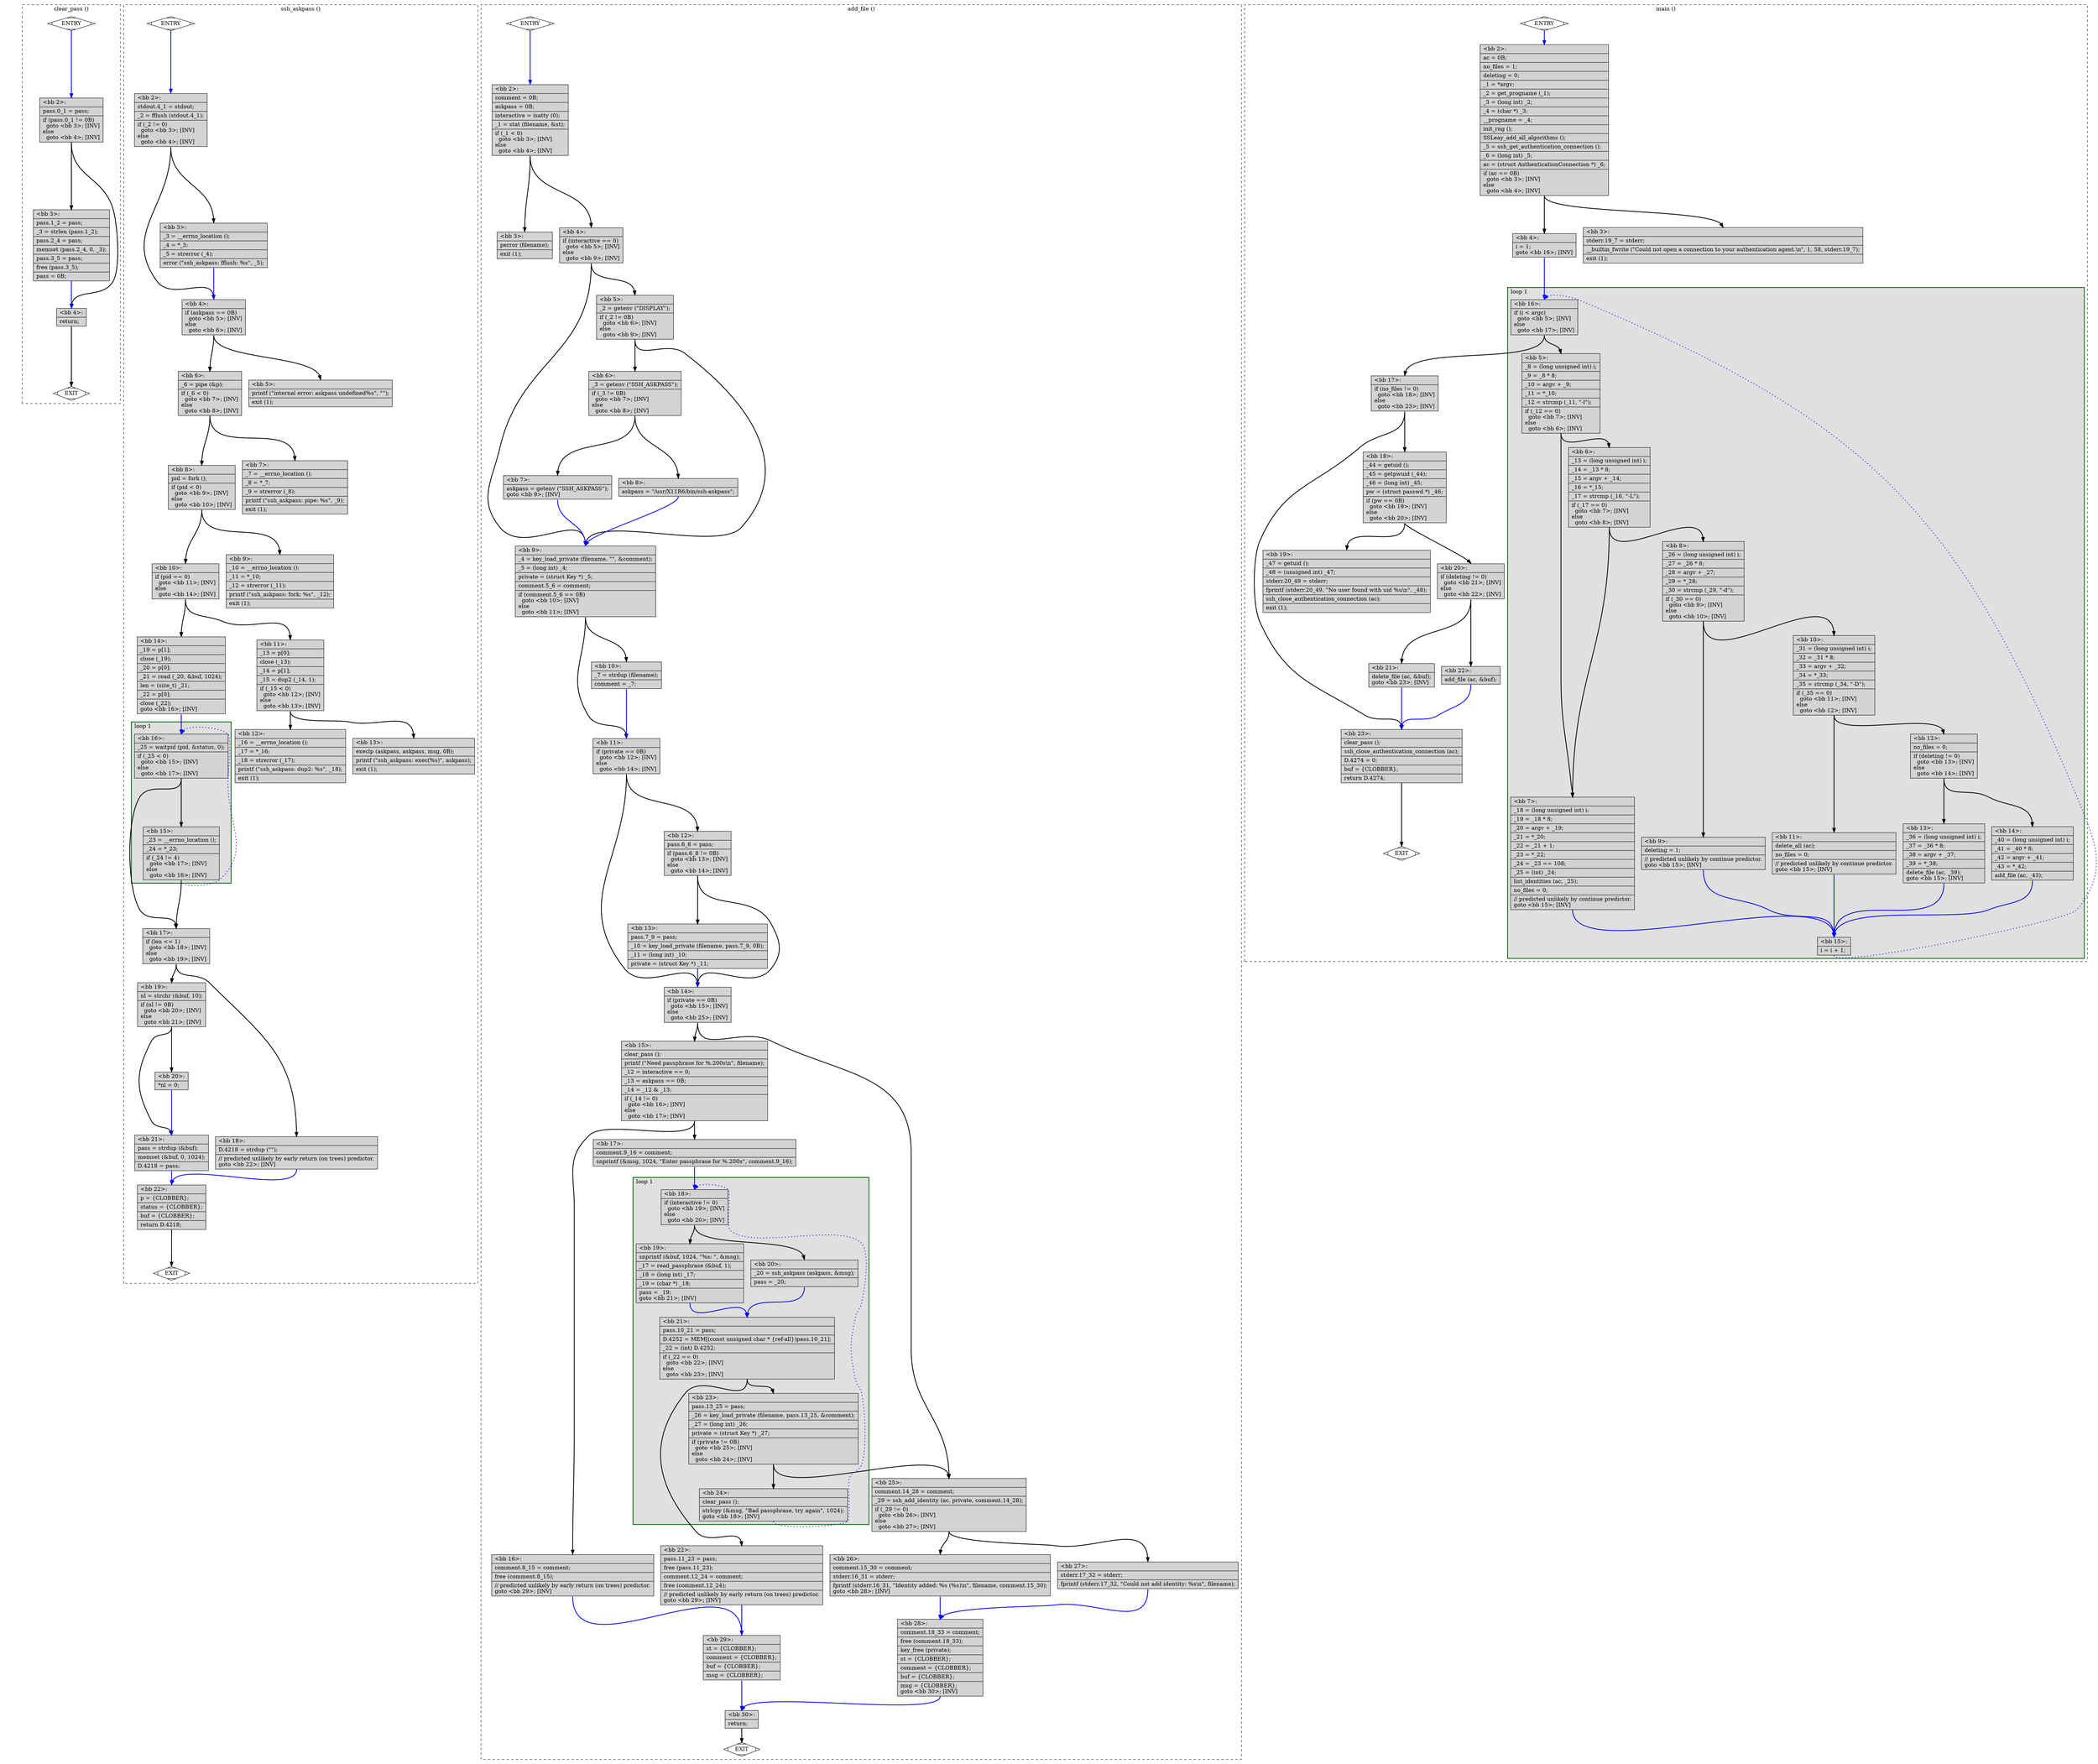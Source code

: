 digraph "test.o-openssh_df_6.c.015t.cfg" {
overlap=false;
subgraph "cluster_clear_pass" {
	style="dashed";
	color="black";
	label="clear_pass ()";
	fn_22_basic_block_0 [shape=Mdiamond,style=filled,fillcolor=white,label="ENTRY"];

	fn_22_basic_block_1 [shape=Mdiamond,style=filled,fillcolor=white,label="EXIT"];

	fn_22_basic_block_2 [shape=record,style=filled,fillcolor=lightgrey,label="{\<bb\ 2\>:\l\
|pass.0_1\ =\ pass;\l\
|if\ (pass.0_1\ !=\ 0B)\l\
\ \ goto\ \<bb\ 3\>;\ [INV]\l\
else\l\
\ \ goto\ \<bb\ 4\>;\ [INV]\l\
}"];

	fn_22_basic_block_3 [shape=record,style=filled,fillcolor=lightgrey,label="{\<bb\ 3\>:\l\
|pass.1_2\ =\ pass;\l\
|_3\ =\ strlen\ (pass.1_2);\l\
|pass.2_4\ =\ pass;\l\
|memset\ (pass.2_4,\ 0,\ _3);\l\
|pass.3_5\ =\ pass;\l\
|free\ (pass.3_5);\l\
|pass\ =\ 0B;\l\
}"];

	fn_22_basic_block_4 [shape=record,style=filled,fillcolor=lightgrey,label="{\<bb\ 4\>:\l\
|return;\l\
}"];

	fn_22_basic_block_0:s -> fn_22_basic_block_2:n [style="solid,bold",color=blue,weight=100,constraint=true];
	fn_22_basic_block_2:s -> fn_22_basic_block_3:n [style="solid,bold",color=black,weight=10,constraint=true];
	fn_22_basic_block_2:s -> fn_22_basic_block_4:n [style="solid,bold",color=black,weight=10,constraint=true];
	fn_22_basic_block_3:s -> fn_22_basic_block_4:n [style="solid,bold",color=blue,weight=100,constraint=true];
	fn_22_basic_block_4:s -> fn_22_basic_block_1:n [style="solid,bold",color=black,weight=10,constraint=true];
	fn_22_basic_block_0:s -> fn_22_basic_block_1:n [style="invis",constraint=true];
}
subgraph "cluster_ssh_askpass" {
	style="dashed";
	color="black";
	label="ssh_askpass ()";
	subgraph cluster_23_1 {
	style="filled";
	color="darkgreen";
	fillcolor="grey88";
	label="loop 1";
	labeljust=l;
	penwidth=2;
	fn_23_basic_block_16 [shape=record,style=filled,fillcolor=lightgrey,label="{\<bb\ 16\>:\l\
|_25\ =\ waitpid\ (pid,\ &status,\ 0);\l\
|if\ (_25\ \<\ 0)\l\
\ \ goto\ \<bb\ 15\>;\ [INV]\l\
else\l\
\ \ goto\ \<bb\ 17\>;\ [INV]\l\
}"];

	fn_23_basic_block_15 [shape=record,style=filled,fillcolor=lightgrey,label="{\<bb\ 15\>:\l\
|_23\ =\ __errno_location\ ();\l\
|_24\ =\ *_23;\l\
|if\ (_24\ !=\ 4)\l\
\ \ goto\ \<bb\ 17\>;\ [INV]\l\
else\l\
\ \ goto\ \<bb\ 16\>;\ [INV]\l\
}"];

	}
	fn_23_basic_block_0 [shape=Mdiamond,style=filled,fillcolor=white,label="ENTRY"];

	fn_23_basic_block_1 [shape=Mdiamond,style=filled,fillcolor=white,label="EXIT"];

	fn_23_basic_block_2 [shape=record,style=filled,fillcolor=lightgrey,label="{\<bb\ 2\>:\l\
|stdout.4_1\ =\ stdout;\l\
|_2\ =\ fflush\ (stdout.4_1);\l\
|if\ (_2\ !=\ 0)\l\
\ \ goto\ \<bb\ 3\>;\ [INV]\l\
else\l\
\ \ goto\ \<bb\ 4\>;\ [INV]\l\
}"];

	fn_23_basic_block_3 [shape=record,style=filled,fillcolor=lightgrey,label="{\<bb\ 3\>:\l\
|_3\ =\ __errno_location\ ();\l\
|_4\ =\ *_3;\l\
|_5\ =\ strerror\ (_4);\l\
|error\ (\"ssh_askpass:\ fflush:\ %s\",\ _5);\l\
}"];

	fn_23_basic_block_4 [shape=record,style=filled,fillcolor=lightgrey,label="{\<bb\ 4\>:\l\
|if\ (askpass\ ==\ 0B)\l\
\ \ goto\ \<bb\ 5\>;\ [INV]\l\
else\l\
\ \ goto\ \<bb\ 6\>;\ [INV]\l\
}"];

	fn_23_basic_block_5 [shape=record,style=filled,fillcolor=lightgrey,label="{\<bb\ 5\>:\l\
|printf\ (\"internal\ error:\ askpass\ undefined%s\",\ \"\");\l\
|exit\ (1);\l\
}"];

	fn_23_basic_block_6 [shape=record,style=filled,fillcolor=lightgrey,label="{\<bb\ 6\>:\l\
|_6\ =\ pipe\ (&p);\l\
|if\ (_6\ \<\ 0)\l\
\ \ goto\ \<bb\ 7\>;\ [INV]\l\
else\l\
\ \ goto\ \<bb\ 8\>;\ [INV]\l\
}"];

	fn_23_basic_block_7 [shape=record,style=filled,fillcolor=lightgrey,label="{\<bb\ 7\>:\l\
|_7\ =\ __errno_location\ ();\l\
|_8\ =\ *_7;\l\
|_9\ =\ strerror\ (_8);\l\
|printf\ (\"ssh_askpass:\ pipe:\ %s\",\ _9);\l\
|exit\ (1);\l\
}"];

	fn_23_basic_block_8 [shape=record,style=filled,fillcolor=lightgrey,label="{\<bb\ 8\>:\l\
|pid\ =\ fork\ ();\l\
|if\ (pid\ \<\ 0)\l\
\ \ goto\ \<bb\ 9\>;\ [INV]\l\
else\l\
\ \ goto\ \<bb\ 10\>;\ [INV]\l\
}"];

	fn_23_basic_block_9 [shape=record,style=filled,fillcolor=lightgrey,label="{\<bb\ 9\>:\l\
|_10\ =\ __errno_location\ ();\l\
|_11\ =\ *_10;\l\
|_12\ =\ strerror\ (_11);\l\
|printf\ (\"ssh_askpass:\ fork:\ %s\",\ _12);\l\
|exit\ (1);\l\
}"];

	fn_23_basic_block_10 [shape=record,style=filled,fillcolor=lightgrey,label="{\<bb\ 10\>:\l\
|if\ (pid\ ==\ 0)\l\
\ \ goto\ \<bb\ 11\>;\ [INV]\l\
else\l\
\ \ goto\ \<bb\ 14\>;\ [INV]\l\
}"];

	fn_23_basic_block_11 [shape=record,style=filled,fillcolor=lightgrey,label="{\<bb\ 11\>:\l\
|_13\ =\ p[0];\l\
|close\ (_13);\l\
|_14\ =\ p[1];\l\
|_15\ =\ dup2\ (_14,\ 1);\l\
|if\ (_15\ \<\ 0)\l\
\ \ goto\ \<bb\ 12\>;\ [INV]\l\
else\l\
\ \ goto\ \<bb\ 13\>;\ [INV]\l\
}"];

	fn_23_basic_block_12 [shape=record,style=filled,fillcolor=lightgrey,label="{\<bb\ 12\>:\l\
|_16\ =\ __errno_location\ ();\l\
|_17\ =\ *_16;\l\
|_18\ =\ strerror\ (_17);\l\
|printf\ (\"ssh_askpass:\ dup2:\ %s\",\ _18);\l\
|exit\ (1);\l\
}"];

	fn_23_basic_block_13 [shape=record,style=filled,fillcolor=lightgrey,label="{\<bb\ 13\>:\l\
|execlp\ (askpass,\ askpass,\ msg,\ 0B);\l\
|printf\ (\"ssh_askpass:\ exec(%s)\",\ askpass);\l\
|exit\ (1);\l\
}"];

	fn_23_basic_block_14 [shape=record,style=filled,fillcolor=lightgrey,label="{\<bb\ 14\>:\l\
|_19\ =\ p[1];\l\
|close\ (_19);\l\
|_20\ =\ p[0];\l\
|_21\ =\ read\ (_20,\ &buf,\ 1024);\l\
|len\ =\ (size_t)\ _21;\l\
|_22\ =\ p[0];\l\
|close\ (_22);\l\
goto\ \<bb\ 16\>;\ [INV]\l\
}"];

	fn_23_basic_block_17 [shape=record,style=filled,fillcolor=lightgrey,label="{\<bb\ 17\>:\l\
|if\ (len\ \<=\ 1)\l\
\ \ goto\ \<bb\ 18\>;\ [INV]\l\
else\l\
\ \ goto\ \<bb\ 19\>;\ [INV]\l\
}"];

	fn_23_basic_block_18 [shape=record,style=filled,fillcolor=lightgrey,label="{\<bb\ 18\>:\l\
|D.4218\ =\ strdup\ (\"\");\l\
|//\ predicted\ unlikely\ by\ early\ return\ (on\ trees)\ predictor.\l\
goto\ \<bb\ 22\>;\ [INV]\l\
}"];

	fn_23_basic_block_19 [shape=record,style=filled,fillcolor=lightgrey,label="{\<bb\ 19\>:\l\
|nl\ =\ strchr\ (&buf,\ 10);\l\
|if\ (nl\ !=\ 0B)\l\
\ \ goto\ \<bb\ 20\>;\ [INV]\l\
else\l\
\ \ goto\ \<bb\ 21\>;\ [INV]\l\
}"];

	fn_23_basic_block_20 [shape=record,style=filled,fillcolor=lightgrey,label="{\<bb\ 20\>:\l\
|*nl\ =\ 0;\l\
}"];

	fn_23_basic_block_21 [shape=record,style=filled,fillcolor=lightgrey,label="{\<bb\ 21\>:\l\
|pass\ =\ strdup\ (&buf);\l\
|memset\ (&buf,\ 0,\ 1024);\l\
|D.4218\ =\ pass;\l\
}"];

	fn_23_basic_block_22 [shape=record,style=filled,fillcolor=lightgrey,label="{\<bb\ 22\>:\l\
|p\ =\ \{CLOBBER\};\l\
|status\ =\ \{CLOBBER\};\l\
|buf\ =\ \{CLOBBER\};\l\
|return\ D.4218;\l\
}"];

	fn_23_basic_block_0:s -> fn_23_basic_block_2:n [style="solid,bold",color=blue,weight=100,constraint=true];
	fn_23_basic_block_2:s -> fn_23_basic_block_3:n [style="solid,bold",color=black,weight=10,constraint=true];
	fn_23_basic_block_2:s -> fn_23_basic_block_4:n [style="solid,bold",color=black,weight=10,constraint=true];
	fn_23_basic_block_3:s -> fn_23_basic_block_4:n [style="solid,bold",color=blue,weight=100,constraint=true];
	fn_23_basic_block_4:s -> fn_23_basic_block_5:n [style="solid,bold",color=black,weight=10,constraint=true];
	fn_23_basic_block_4:s -> fn_23_basic_block_6:n [style="solid,bold",color=black,weight=10,constraint=true];
	fn_23_basic_block_6:s -> fn_23_basic_block_7:n [style="solid,bold",color=black,weight=10,constraint=true];
	fn_23_basic_block_6:s -> fn_23_basic_block_8:n [style="solid,bold",color=black,weight=10,constraint=true];
	fn_23_basic_block_8:s -> fn_23_basic_block_9:n [style="solid,bold",color=black,weight=10,constraint=true];
	fn_23_basic_block_8:s -> fn_23_basic_block_10:n [style="solid,bold",color=black,weight=10,constraint=true];
	fn_23_basic_block_10:s -> fn_23_basic_block_11:n [style="solid,bold",color=black,weight=10,constraint=true];
	fn_23_basic_block_10:s -> fn_23_basic_block_14:n [style="solid,bold",color=black,weight=10,constraint=true];
	fn_23_basic_block_11:s -> fn_23_basic_block_12:n [style="solid,bold",color=black,weight=10,constraint=true];
	fn_23_basic_block_11:s -> fn_23_basic_block_13:n [style="solid,bold",color=black,weight=10,constraint=true];
	fn_23_basic_block_14:s -> fn_23_basic_block_16:n [style="solid,bold",color=blue,weight=100,constraint=true];
	fn_23_basic_block_15:s -> fn_23_basic_block_17:n [style="solid,bold",color=black,weight=10,constraint=true];
	fn_23_basic_block_15:s -> fn_23_basic_block_16:n [style="dotted,bold",color=blue,weight=10,constraint=false];
	fn_23_basic_block_16:s -> fn_23_basic_block_15:n [style="solid,bold",color=black,weight=10,constraint=true];
	fn_23_basic_block_16:s -> fn_23_basic_block_17:n [style="solid,bold",color=black,weight=10,constraint=true];
	fn_23_basic_block_17:s -> fn_23_basic_block_18:n [style="solid,bold",color=black,weight=10,constraint=true];
	fn_23_basic_block_17:s -> fn_23_basic_block_19:n [style="solid,bold",color=black,weight=10,constraint=true];
	fn_23_basic_block_18:s -> fn_23_basic_block_22:n [style="solid,bold",color=blue,weight=100,constraint=true];
	fn_23_basic_block_19:s -> fn_23_basic_block_20:n [style="solid,bold",color=black,weight=10,constraint=true];
	fn_23_basic_block_19:s -> fn_23_basic_block_21:n [style="solid,bold",color=black,weight=10,constraint=true];
	fn_23_basic_block_20:s -> fn_23_basic_block_21:n [style="solid,bold",color=blue,weight=100,constraint=true];
	fn_23_basic_block_21:s -> fn_23_basic_block_22:n [style="solid,bold",color=blue,weight=100,constraint=true];
	fn_23_basic_block_22:s -> fn_23_basic_block_1:n [style="solid,bold",color=black,weight=10,constraint=true];
	fn_23_basic_block_0:s -> fn_23_basic_block_1:n [style="invis",constraint=true];
}
subgraph "cluster_add_file" {
	style="dashed";
	color="black";
	label="add_file ()";
	subgraph cluster_24_1 {
	style="filled";
	color="darkgreen";
	fillcolor="grey88";
	label="loop 1";
	labeljust=l;
	penwidth=2;
	fn_24_basic_block_18 [shape=record,style=filled,fillcolor=lightgrey,label="{\<bb\ 18\>:\l\
|if\ (interactive\ !=\ 0)\l\
\ \ goto\ \<bb\ 19\>;\ [INV]\l\
else\l\
\ \ goto\ \<bb\ 20\>;\ [INV]\l\
}"];

	fn_24_basic_block_19 [shape=record,style=filled,fillcolor=lightgrey,label="{\<bb\ 19\>:\l\
|snprintf\ (&buf,\ 1024,\ \"%s:\ \",\ &msg);\l\
|_17\ =\ read_passphrase\ (&buf,\ 1);\l\
|_18\ =\ (long\ int)\ _17;\l\
|_19\ =\ (char\ *)\ _18;\l\
|pass\ =\ _19;\l\
goto\ \<bb\ 21\>;\ [INV]\l\
}"];

	fn_24_basic_block_20 [shape=record,style=filled,fillcolor=lightgrey,label="{\<bb\ 20\>:\l\
|_20\ =\ ssh_askpass\ (askpass,\ &msg);\l\
|pass\ =\ _20;\l\
}"];

	fn_24_basic_block_21 [shape=record,style=filled,fillcolor=lightgrey,label="{\<bb\ 21\>:\l\
|pass.10_21\ =\ pass;\l\
|D.4252\ =\ MEM[(const\ unsigned\ char\ *\ \{ref-all\})pass.10_21];\l\
|_22\ =\ (int)\ D.4252;\l\
|if\ (_22\ ==\ 0)\l\
\ \ goto\ \<bb\ 22\>;\ [INV]\l\
else\l\
\ \ goto\ \<bb\ 23\>;\ [INV]\l\
}"];

	fn_24_basic_block_23 [shape=record,style=filled,fillcolor=lightgrey,label="{\<bb\ 23\>:\l\
|pass.13_25\ =\ pass;\l\
|_26\ =\ key_load_private\ (filename,\ pass.13_25,\ &comment);\l\
|_27\ =\ (long\ int)\ _26;\l\
|private\ =\ (struct\ Key\ *)\ _27;\l\
|if\ (private\ !=\ 0B)\l\
\ \ goto\ \<bb\ 25\>;\ [INV]\l\
else\l\
\ \ goto\ \<bb\ 24\>;\ [INV]\l\
}"];

	fn_24_basic_block_24 [shape=record,style=filled,fillcolor=lightgrey,label="{\<bb\ 24\>:\l\
|clear_pass\ ();\l\
|strlcpy\ (&msg,\ \"Bad\ passphrase,\ try\ again\",\ 1024);\l\
goto\ \<bb\ 18\>;\ [INV]\l\
}"];

	}
	fn_24_basic_block_0 [shape=Mdiamond,style=filled,fillcolor=white,label="ENTRY"];

	fn_24_basic_block_1 [shape=Mdiamond,style=filled,fillcolor=white,label="EXIT"];

	fn_24_basic_block_2 [shape=record,style=filled,fillcolor=lightgrey,label="{\<bb\ 2\>:\l\
|comment\ =\ 0B;\l\
|askpass\ =\ 0B;\l\
|interactive\ =\ isatty\ (0);\l\
|_1\ =\ stat\ (filename,\ &st);\l\
|if\ (_1\ \<\ 0)\l\
\ \ goto\ \<bb\ 3\>;\ [INV]\l\
else\l\
\ \ goto\ \<bb\ 4\>;\ [INV]\l\
}"];

	fn_24_basic_block_3 [shape=record,style=filled,fillcolor=lightgrey,label="{\<bb\ 3\>:\l\
|perror\ (filename);\l\
|exit\ (1);\l\
}"];

	fn_24_basic_block_4 [shape=record,style=filled,fillcolor=lightgrey,label="{\<bb\ 4\>:\l\
|if\ (interactive\ ==\ 0)\l\
\ \ goto\ \<bb\ 5\>;\ [INV]\l\
else\l\
\ \ goto\ \<bb\ 9\>;\ [INV]\l\
}"];

	fn_24_basic_block_5 [shape=record,style=filled,fillcolor=lightgrey,label="{\<bb\ 5\>:\l\
|_2\ =\ getenv\ (\"DISPLAY\");\l\
|if\ (_2\ !=\ 0B)\l\
\ \ goto\ \<bb\ 6\>;\ [INV]\l\
else\l\
\ \ goto\ \<bb\ 9\>;\ [INV]\l\
}"];

	fn_24_basic_block_6 [shape=record,style=filled,fillcolor=lightgrey,label="{\<bb\ 6\>:\l\
|_3\ =\ getenv\ (\"SSH_ASKPASS\");\l\
|if\ (_3\ !=\ 0B)\l\
\ \ goto\ \<bb\ 7\>;\ [INV]\l\
else\l\
\ \ goto\ \<bb\ 8\>;\ [INV]\l\
}"];

	fn_24_basic_block_7 [shape=record,style=filled,fillcolor=lightgrey,label="{\<bb\ 7\>:\l\
|askpass\ =\ getenv\ (\"SSH_ASKPASS\");\l\
goto\ \<bb\ 9\>;\ [INV]\l\
}"];

	fn_24_basic_block_8 [shape=record,style=filled,fillcolor=lightgrey,label="{\<bb\ 8\>:\l\
|askpass\ =\ \"/usr/X11R6/bin/ssh-askpass\";\l\
}"];

	fn_24_basic_block_9 [shape=record,style=filled,fillcolor=lightgrey,label="{\<bb\ 9\>:\l\
|_4\ =\ key_load_private\ (filename,\ \"\",\ &comment);\l\
|_5\ =\ (long\ int)\ _4;\l\
|private\ =\ (struct\ Key\ *)\ _5;\l\
|comment.5_6\ =\ comment;\l\
|if\ (comment.5_6\ ==\ 0B)\l\
\ \ goto\ \<bb\ 10\>;\ [INV]\l\
else\l\
\ \ goto\ \<bb\ 11\>;\ [INV]\l\
}"];

	fn_24_basic_block_10 [shape=record,style=filled,fillcolor=lightgrey,label="{\<bb\ 10\>:\l\
|_7\ =\ strdup\ (filename);\l\
|comment\ =\ _7;\l\
}"];

	fn_24_basic_block_11 [shape=record,style=filled,fillcolor=lightgrey,label="{\<bb\ 11\>:\l\
|if\ (private\ ==\ 0B)\l\
\ \ goto\ \<bb\ 12\>;\ [INV]\l\
else\l\
\ \ goto\ \<bb\ 14\>;\ [INV]\l\
}"];

	fn_24_basic_block_12 [shape=record,style=filled,fillcolor=lightgrey,label="{\<bb\ 12\>:\l\
|pass.6_8\ =\ pass;\l\
|if\ (pass.6_8\ !=\ 0B)\l\
\ \ goto\ \<bb\ 13\>;\ [INV]\l\
else\l\
\ \ goto\ \<bb\ 14\>;\ [INV]\l\
}"];

	fn_24_basic_block_13 [shape=record,style=filled,fillcolor=lightgrey,label="{\<bb\ 13\>:\l\
|pass.7_9\ =\ pass;\l\
|_10\ =\ key_load_private\ (filename,\ pass.7_9,\ 0B);\l\
|_11\ =\ (long\ int)\ _10;\l\
|private\ =\ (struct\ Key\ *)\ _11;\l\
}"];

	fn_24_basic_block_14 [shape=record,style=filled,fillcolor=lightgrey,label="{\<bb\ 14\>:\l\
|if\ (private\ ==\ 0B)\l\
\ \ goto\ \<bb\ 15\>;\ [INV]\l\
else\l\
\ \ goto\ \<bb\ 25\>;\ [INV]\l\
}"];

	fn_24_basic_block_15 [shape=record,style=filled,fillcolor=lightgrey,label="{\<bb\ 15\>:\l\
|clear_pass\ ();\l\
|printf\ (\"Need\ passphrase\ for\ %.200s\\n\",\ filename);\l\
|_12\ =\ interactive\ ==\ 0;\l\
|_13\ =\ askpass\ ==\ 0B;\l\
|_14\ =\ _12\ &\ _13;\l\
|if\ (_14\ !=\ 0)\l\
\ \ goto\ \<bb\ 16\>;\ [INV]\l\
else\l\
\ \ goto\ \<bb\ 17\>;\ [INV]\l\
}"];

	fn_24_basic_block_16 [shape=record,style=filled,fillcolor=lightgrey,label="{\<bb\ 16\>:\l\
|comment.8_15\ =\ comment;\l\
|free\ (comment.8_15);\l\
|//\ predicted\ unlikely\ by\ early\ return\ (on\ trees)\ predictor.\l\
goto\ \<bb\ 29\>;\ [INV]\l\
}"];

	fn_24_basic_block_17 [shape=record,style=filled,fillcolor=lightgrey,label="{\<bb\ 17\>:\l\
|comment.9_16\ =\ comment;\l\
|snprintf\ (&msg,\ 1024,\ \"Enter\ passphrase\ for\ %.200s\",\ comment.9_16);\l\
}"];

	fn_24_basic_block_22 [shape=record,style=filled,fillcolor=lightgrey,label="{\<bb\ 22\>:\l\
|pass.11_23\ =\ pass;\l\
|free\ (pass.11_23);\l\
|comment.12_24\ =\ comment;\l\
|free\ (comment.12_24);\l\
|//\ predicted\ unlikely\ by\ early\ return\ (on\ trees)\ predictor.\l\
goto\ \<bb\ 29\>;\ [INV]\l\
}"];

	fn_24_basic_block_25 [shape=record,style=filled,fillcolor=lightgrey,label="{\<bb\ 25\>:\l\
|comment.14_28\ =\ comment;\l\
|_29\ =\ ssh_add_identity\ (ac,\ private,\ comment.14_28);\l\
|if\ (_29\ !=\ 0)\l\
\ \ goto\ \<bb\ 26\>;\ [INV]\l\
else\l\
\ \ goto\ \<bb\ 27\>;\ [INV]\l\
}"];

	fn_24_basic_block_26 [shape=record,style=filled,fillcolor=lightgrey,label="{\<bb\ 26\>:\l\
|comment.15_30\ =\ comment;\l\
|stderr.16_31\ =\ stderr;\l\
|fprintf\ (stderr.16_31,\ \"Identity\ added:\ %s\ (%s)\\n\",\ filename,\ comment.15_30);\l\
goto\ \<bb\ 28\>;\ [INV]\l\
}"];

	fn_24_basic_block_27 [shape=record,style=filled,fillcolor=lightgrey,label="{\<bb\ 27\>:\l\
|stderr.17_32\ =\ stderr;\l\
|fprintf\ (stderr.17_32,\ \"Could\ not\ add\ identity:\ %s\\n\",\ filename);\l\
}"];

	fn_24_basic_block_28 [shape=record,style=filled,fillcolor=lightgrey,label="{\<bb\ 28\>:\l\
|comment.18_33\ =\ comment;\l\
|free\ (comment.18_33);\l\
|key_free\ (private);\l\
|st\ =\ \{CLOBBER\};\l\
|comment\ =\ \{CLOBBER\};\l\
|buf\ =\ \{CLOBBER\};\l\
|msg\ =\ \{CLOBBER\};\l\
goto\ \<bb\ 30\>;\ [INV]\l\
}"];

	fn_24_basic_block_29 [shape=record,style=filled,fillcolor=lightgrey,label="{\<bb\ 29\>:\l\
|st\ =\ \{CLOBBER\};\l\
|comment\ =\ \{CLOBBER\};\l\
|buf\ =\ \{CLOBBER\};\l\
|msg\ =\ \{CLOBBER\};\l\
}"];

	fn_24_basic_block_30 [shape=record,style=filled,fillcolor=lightgrey,label="{\<bb\ 30\>:\l\
|return;\l\
}"];

	fn_24_basic_block_0:s -> fn_24_basic_block_2:n [style="solid,bold",color=blue,weight=100,constraint=true];
	fn_24_basic_block_2:s -> fn_24_basic_block_3:n [style="solid,bold",color=black,weight=10,constraint=true];
	fn_24_basic_block_2:s -> fn_24_basic_block_4:n [style="solid,bold",color=black,weight=10,constraint=true];
	fn_24_basic_block_4:s -> fn_24_basic_block_5:n [style="solid,bold",color=black,weight=10,constraint=true];
	fn_24_basic_block_4:s -> fn_24_basic_block_9:n [style="solid,bold",color=black,weight=10,constraint=true];
	fn_24_basic_block_5:s -> fn_24_basic_block_6:n [style="solid,bold",color=black,weight=10,constraint=true];
	fn_24_basic_block_5:s -> fn_24_basic_block_9:n [style="solid,bold",color=black,weight=10,constraint=true];
	fn_24_basic_block_6:s -> fn_24_basic_block_7:n [style="solid,bold",color=black,weight=10,constraint=true];
	fn_24_basic_block_6:s -> fn_24_basic_block_8:n [style="solid,bold",color=black,weight=10,constraint=true];
	fn_24_basic_block_7:s -> fn_24_basic_block_9:n [style="solid,bold",color=blue,weight=100,constraint=true];
	fn_24_basic_block_8:s -> fn_24_basic_block_9:n [style="solid,bold",color=blue,weight=100,constraint=true];
	fn_24_basic_block_9:s -> fn_24_basic_block_10:n [style="solid,bold",color=black,weight=10,constraint=true];
	fn_24_basic_block_9:s -> fn_24_basic_block_11:n [style="solid,bold",color=black,weight=10,constraint=true];
	fn_24_basic_block_10:s -> fn_24_basic_block_11:n [style="solid,bold",color=blue,weight=100,constraint=true];
	fn_24_basic_block_11:s -> fn_24_basic_block_12:n [style="solid,bold",color=black,weight=10,constraint=true];
	fn_24_basic_block_11:s -> fn_24_basic_block_14:n [style="solid,bold",color=black,weight=10,constraint=true];
	fn_24_basic_block_12:s -> fn_24_basic_block_13:n [style="solid,bold",color=black,weight=10,constraint=true];
	fn_24_basic_block_12:s -> fn_24_basic_block_14:n [style="solid,bold",color=black,weight=10,constraint=true];
	fn_24_basic_block_13:s -> fn_24_basic_block_14:n [style="solid,bold",color=blue,weight=100,constraint=true];
	fn_24_basic_block_14:s -> fn_24_basic_block_15:n [style="solid,bold",color=black,weight=10,constraint=true];
	fn_24_basic_block_14:s -> fn_24_basic_block_25:n [style="solid,bold",color=black,weight=10,constraint=true];
	fn_24_basic_block_15:s -> fn_24_basic_block_16:n [style="solid,bold",color=black,weight=10,constraint=true];
	fn_24_basic_block_15:s -> fn_24_basic_block_17:n [style="solid,bold",color=black,weight=10,constraint=true];
	fn_24_basic_block_16:s -> fn_24_basic_block_29:n [style="solid,bold",color=blue,weight=100,constraint=true];
	fn_24_basic_block_17:s -> fn_24_basic_block_18:n [style="solid,bold",color=blue,weight=100,constraint=true];
	fn_24_basic_block_18:s -> fn_24_basic_block_19:n [style="solid,bold",color=black,weight=10,constraint=true];
	fn_24_basic_block_18:s -> fn_24_basic_block_20:n [style="solid,bold",color=black,weight=10,constraint=true];
	fn_24_basic_block_19:s -> fn_24_basic_block_21:n [style="solid,bold",color=blue,weight=100,constraint=true];
	fn_24_basic_block_20:s -> fn_24_basic_block_21:n [style="solid,bold",color=blue,weight=100,constraint=true];
	fn_24_basic_block_21:s -> fn_24_basic_block_22:n [style="solid,bold",color=black,weight=10,constraint=true];
	fn_24_basic_block_21:s -> fn_24_basic_block_23:n [style="solid,bold",color=black,weight=10,constraint=true];
	fn_24_basic_block_22:s -> fn_24_basic_block_29:n [style="solid,bold",color=blue,weight=100,constraint=true];
	fn_24_basic_block_23:s -> fn_24_basic_block_25:n [style="solid,bold",color=black,weight=10,constraint=true];
	fn_24_basic_block_23:s -> fn_24_basic_block_24:n [style="solid,bold",color=black,weight=10,constraint=true];
	fn_24_basic_block_24:s -> fn_24_basic_block_18:n [style="dotted,bold",color=blue,weight=10,constraint=false];
	fn_24_basic_block_25:s -> fn_24_basic_block_26:n [style="solid,bold",color=black,weight=10,constraint=true];
	fn_24_basic_block_25:s -> fn_24_basic_block_27:n [style="solid,bold",color=black,weight=10,constraint=true];
	fn_24_basic_block_26:s -> fn_24_basic_block_28:n [style="solid,bold",color=blue,weight=100,constraint=true];
	fn_24_basic_block_27:s -> fn_24_basic_block_28:n [style="solid,bold",color=blue,weight=100,constraint=true];
	fn_24_basic_block_28:s -> fn_24_basic_block_30:n [style="solid,bold",color=blue,weight=100,constraint=true];
	fn_24_basic_block_29:s -> fn_24_basic_block_30:n [style="solid,bold",color=blue,weight=100,constraint=true];
	fn_24_basic_block_30:s -> fn_24_basic_block_1:n [style="solid,bold",color=black,weight=10,constraint=true];
	fn_24_basic_block_0:s -> fn_24_basic_block_1:n [style="invis",constraint=true];
}
subgraph "cluster_main" {
	style="dashed";
	color="black";
	label="main ()";
	subgraph cluster_25_1 {
	style="filled";
	color="darkgreen";
	fillcolor="grey88";
	label="loop 1";
	labeljust=l;
	penwidth=2;
	fn_25_basic_block_16 [shape=record,style=filled,fillcolor=lightgrey,label="{\<bb\ 16\>:\l\
|if\ (i\ \<\ argc)\l\
\ \ goto\ \<bb\ 5\>;\ [INV]\l\
else\l\
\ \ goto\ \<bb\ 17\>;\ [INV]\l\
}"];

	fn_25_basic_block_5 [shape=record,style=filled,fillcolor=lightgrey,label="{\<bb\ 5\>:\l\
|_8\ =\ (long\ unsigned\ int)\ i;\l\
|_9\ =\ _8\ *\ 8;\l\
|_10\ =\ argv\ +\ _9;\l\
|_11\ =\ *_10;\l\
|_12\ =\ strcmp\ (_11,\ \"-l\");\l\
|if\ (_12\ ==\ 0)\l\
\ \ goto\ \<bb\ 7\>;\ [INV]\l\
else\l\
\ \ goto\ \<bb\ 6\>;\ [INV]\l\
}"];

	fn_25_basic_block_7 [shape=record,style=filled,fillcolor=lightgrey,label="{\<bb\ 7\>:\l\
|_18\ =\ (long\ unsigned\ int)\ i;\l\
|_19\ =\ _18\ *\ 8;\l\
|_20\ =\ argv\ +\ _19;\l\
|_21\ =\ *_20;\l\
|_22\ =\ _21\ +\ 1;\l\
|_23\ =\ *_22;\l\
|_24\ =\ _23\ ==\ 108;\l\
|_25\ =\ (int)\ _24;\l\
|list_identities\ (ac,\ _25);\l\
|no_files\ =\ 0;\l\
|//\ predicted\ unlikely\ by\ continue\ predictor.\l\
goto\ \<bb\ 15\>;\ [INV]\l\
}"];

	fn_25_basic_block_6 [shape=record,style=filled,fillcolor=lightgrey,label="{\<bb\ 6\>:\l\
|_13\ =\ (long\ unsigned\ int)\ i;\l\
|_14\ =\ _13\ *\ 8;\l\
|_15\ =\ argv\ +\ _14;\l\
|_16\ =\ *_15;\l\
|_17\ =\ strcmp\ (_16,\ \"-L\");\l\
|if\ (_17\ ==\ 0)\l\
\ \ goto\ \<bb\ 7\>;\ [INV]\l\
else\l\
\ \ goto\ \<bb\ 8\>;\ [INV]\l\
}"];

	fn_25_basic_block_15 [shape=record,style=filled,fillcolor=lightgrey,label="{\<bb\ 15\>:\l\
|i\ =\ i\ +\ 1;\l\
}"];

	fn_25_basic_block_8 [shape=record,style=filled,fillcolor=lightgrey,label="{\<bb\ 8\>:\l\
|_26\ =\ (long\ unsigned\ int)\ i;\l\
|_27\ =\ _26\ *\ 8;\l\
|_28\ =\ argv\ +\ _27;\l\
|_29\ =\ *_28;\l\
|_30\ =\ strcmp\ (_29,\ \"-d\");\l\
|if\ (_30\ ==\ 0)\l\
\ \ goto\ \<bb\ 9\>;\ [INV]\l\
else\l\
\ \ goto\ \<bb\ 10\>;\ [INV]\l\
}"];

	fn_25_basic_block_9 [shape=record,style=filled,fillcolor=lightgrey,label="{\<bb\ 9\>:\l\
|deleting\ =\ 1;\l\
|//\ predicted\ unlikely\ by\ continue\ predictor.\l\
goto\ \<bb\ 15\>;\ [INV]\l\
}"];

	fn_25_basic_block_10 [shape=record,style=filled,fillcolor=lightgrey,label="{\<bb\ 10\>:\l\
|_31\ =\ (long\ unsigned\ int)\ i;\l\
|_32\ =\ _31\ *\ 8;\l\
|_33\ =\ argv\ +\ _32;\l\
|_34\ =\ *_33;\l\
|_35\ =\ strcmp\ (_34,\ \"-D\");\l\
|if\ (_35\ ==\ 0)\l\
\ \ goto\ \<bb\ 11\>;\ [INV]\l\
else\l\
\ \ goto\ \<bb\ 12\>;\ [INV]\l\
}"];

	fn_25_basic_block_11 [shape=record,style=filled,fillcolor=lightgrey,label="{\<bb\ 11\>:\l\
|delete_all\ (ac);\l\
|no_files\ =\ 0;\l\
|//\ predicted\ unlikely\ by\ continue\ predictor.\l\
goto\ \<bb\ 15\>;\ [INV]\l\
}"];

	fn_25_basic_block_12 [shape=record,style=filled,fillcolor=lightgrey,label="{\<bb\ 12\>:\l\
|no_files\ =\ 0;\l\
|if\ (deleting\ !=\ 0)\l\
\ \ goto\ \<bb\ 13\>;\ [INV]\l\
else\l\
\ \ goto\ \<bb\ 14\>;\ [INV]\l\
}"];

	fn_25_basic_block_13 [shape=record,style=filled,fillcolor=lightgrey,label="{\<bb\ 13\>:\l\
|_36\ =\ (long\ unsigned\ int)\ i;\l\
|_37\ =\ _36\ *\ 8;\l\
|_38\ =\ argv\ +\ _37;\l\
|_39\ =\ *_38;\l\
|delete_file\ (ac,\ _39);\l\
goto\ \<bb\ 15\>;\ [INV]\l\
}"];

	fn_25_basic_block_14 [shape=record,style=filled,fillcolor=lightgrey,label="{\<bb\ 14\>:\l\
|_40\ =\ (long\ unsigned\ int)\ i;\l\
|_41\ =\ _40\ *\ 8;\l\
|_42\ =\ argv\ +\ _41;\l\
|_43\ =\ *_42;\l\
|add_file\ (ac,\ _43);\l\
}"];

	}
	fn_25_basic_block_0 [shape=Mdiamond,style=filled,fillcolor=white,label="ENTRY"];

	fn_25_basic_block_1 [shape=Mdiamond,style=filled,fillcolor=white,label="EXIT"];

	fn_25_basic_block_2 [shape=record,style=filled,fillcolor=lightgrey,label="{\<bb\ 2\>:\l\
|ac\ =\ 0B;\l\
|no_files\ =\ 1;\l\
|deleting\ =\ 0;\l\
|_1\ =\ *argv;\l\
|_2\ =\ get_progname\ (_1);\l\
|_3\ =\ (long\ int)\ _2;\l\
|_4\ =\ (char\ *)\ _3;\l\
|__progname\ =\ _4;\l\
|init_rng\ ();\l\
|SSLeay_add_all_algorithms\ ();\l\
|_5\ =\ ssh_get_authentication_connection\ ();\l\
|_6\ =\ (long\ int)\ _5;\l\
|ac\ =\ (struct\ AuthenticationConnection\ *)\ _6;\l\
|if\ (ac\ ==\ 0B)\l\
\ \ goto\ \<bb\ 3\>;\ [INV]\l\
else\l\
\ \ goto\ \<bb\ 4\>;\ [INV]\l\
}"];

	fn_25_basic_block_3 [shape=record,style=filled,fillcolor=lightgrey,label="{\<bb\ 3\>:\l\
|stderr.19_7\ =\ stderr;\l\
|__builtin_fwrite\ (\"Could\ not\ open\ a\ connection\ to\ your\ authentication\ agent.\\n\",\ 1,\ 58,\ stderr.19_7);\l\
|exit\ (1);\l\
}"];

	fn_25_basic_block_4 [shape=record,style=filled,fillcolor=lightgrey,label="{\<bb\ 4\>:\l\
|i\ =\ 1;\l\
goto\ \<bb\ 16\>;\ [INV]\l\
}"];

	fn_25_basic_block_17 [shape=record,style=filled,fillcolor=lightgrey,label="{\<bb\ 17\>:\l\
|if\ (no_files\ !=\ 0)\l\
\ \ goto\ \<bb\ 18\>;\ [INV]\l\
else\l\
\ \ goto\ \<bb\ 23\>;\ [INV]\l\
}"];

	fn_25_basic_block_18 [shape=record,style=filled,fillcolor=lightgrey,label="{\<bb\ 18\>:\l\
|_44\ =\ getuid\ ();\l\
|_45\ =\ getpwuid\ (_44);\l\
|_46\ =\ (long\ int)\ _45;\l\
|pw\ =\ (struct\ passwd\ *)\ _46;\l\
|if\ (pw\ ==\ 0B)\l\
\ \ goto\ \<bb\ 19\>;\ [INV]\l\
else\l\
\ \ goto\ \<bb\ 20\>;\ [INV]\l\
}"];

	fn_25_basic_block_19 [shape=record,style=filled,fillcolor=lightgrey,label="{\<bb\ 19\>:\l\
|_47\ =\ getuid\ ();\l\
|_48\ =\ (unsigned\ int)\ _47;\l\
|stderr.20_49\ =\ stderr;\l\
|fprintf\ (stderr.20_49,\ \"No\ user\ found\ with\ uid\ %u\\n\",\ _48);\l\
|ssh_close_authentication_connection\ (ac);\l\
|exit\ (1);\l\
}"];

	fn_25_basic_block_20 [shape=record,style=filled,fillcolor=lightgrey,label="{\<bb\ 20\>:\l\
|if\ (deleting\ !=\ 0)\l\
\ \ goto\ \<bb\ 21\>;\ [INV]\l\
else\l\
\ \ goto\ \<bb\ 22\>;\ [INV]\l\
}"];

	fn_25_basic_block_21 [shape=record,style=filled,fillcolor=lightgrey,label="{\<bb\ 21\>:\l\
|delete_file\ (ac,\ &buf);\l\
goto\ \<bb\ 23\>;\ [INV]\l\
}"];

	fn_25_basic_block_22 [shape=record,style=filled,fillcolor=lightgrey,label="{\<bb\ 22\>:\l\
|add_file\ (ac,\ &buf);\l\
}"];

	fn_25_basic_block_23 [shape=record,style=filled,fillcolor=lightgrey,label="{\<bb\ 23\>:\l\
|clear_pass\ ();\l\
|ssh_close_authentication_connection\ (ac);\l\
|D.4274\ =\ 0;\l\
|buf\ =\ \{CLOBBER\};\l\
|return\ D.4274;\l\
}"];

	fn_25_basic_block_0:s -> fn_25_basic_block_2:n [style="solid,bold",color=blue,weight=100,constraint=true];
	fn_25_basic_block_2:s -> fn_25_basic_block_3:n [style="solid,bold",color=black,weight=10,constraint=true];
	fn_25_basic_block_2:s -> fn_25_basic_block_4:n [style="solid,bold",color=black,weight=10,constraint=true];
	fn_25_basic_block_4:s -> fn_25_basic_block_16:n [style="solid,bold",color=blue,weight=100,constraint=true];
	fn_25_basic_block_5:s -> fn_25_basic_block_7:n [style="solid,bold",color=black,weight=10,constraint=true];
	fn_25_basic_block_5:s -> fn_25_basic_block_6:n [style="solid,bold",color=black,weight=10,constraint=true];
	fn_25_basic_block_6:s -> fn_25_basic_block_7:n [style="solid,bold",color=black,weight=10,constraint=true];
	fn_25_basic_block_6:s -> fn_25_basic_block_8:n [style="solid,bold",color=black,weight=10,constraint=true];
	fn_25_basic_block_7:s -> fn_25_basic_block_15:n [style="solid,bold",color=blue,weight=100,constraint=true];
	fn_25_basic_block_8:s -> fn_25_basic_block_9:n [style="solid,bold",color=black,weight=10,constraint=true];
	fn_25_basic_block_8:s -> fn_25_basic_block_10:n [style="solid,bold",color=black,weight=10,constraint=true];
	fn_25_basic_block_9:s -> fn_25_basic_block_15:n [style="solid,bold",color=blue,weight=100,constraint=true];
	fn_25_basic_block_10:s -> fn_25_basic_block_11:n [style="solid,bold",color=black,weight=10,constraint=true];
	fn_25_basic_block_10:s -> fn_25_basic_block_12:n [style="solid,bold",color=black,weight=10,constraint=true];
	fn_25_basic_block_11:s -> fn_25_basic_block_15:n [style="solid,bold",color=blue,weight=100,constraint=true];
	fn_25_basic_block_12:s -> fn_25_basic_block_13:n [style="solid,bold",color=black,weight=10,constraint=true];
	fn_25_basic_block_12:s -> fn_25_basic_block_14:n [style="solid,bold",color=black,weight=10,constraint=true];
	fn_25_basic_block_13:s -> fn_25_basic_block_15:n [style="solid,bold",color=blue,weight=100,constraint=true];
	fn_25_basic_block_14:s -> fn_25_basic_block_15:n [style="solid,bold",color=blue,weight=100,constraint=true];
	fn_25_basic_block_15:s -> fn_25_basic_block_16:n [style="dotted,bold",color=blue,weight=10,constraint=false];
	fn_25_basic_block_16:s -> fn_25_basic_block_5:n [style="solid,bold",color=black,weight=10,constraint=true];
	fn_25_basic_block_16:s -> fn_25_basic_block_17:n [style="solid,bold",color=black,weight=10,constraint=true];
	fn_25_basic_block_17:s -> fn_25_basic_block_18:n [style="solid,bold",color=black,weight=10,constraint=true];
	fn_25_basic_block_17:s -> fn_25_basic_block_23:n [style="solid,bold",color=black,weight=10,constraint=true];
	fn_25_basic_block_18:s -> fn_25_basic_block_19:n [style="solid,bold",color=black,weight=10,constraint=true];
	fn_25_basic_block_18:s -> fn_25_basic_block_20:n [style="solid,bold",color=black,weight=10,constraint=true];
	fn_25_basic_block_20:s -> fn_25_basic_block_21:n [style="solid,bold",color=black,weight=10,constraint=true];
	fn_25_basic_block_20:s -> fn_25_basic_block_22:n [style="solid,bold",color=black,weight=10,constraint=true];
	fn_25_basic_block_21:s -> fn_25_basic_block_23:n [style="solid,bold",color=blue,weight=100,constraint=true];
	fn_25_basic_block_22:s -> fn_25_basic_block_23:n [style="solid,bold",color=blue,weight=100,constraint=true];
	fn_25_basic_block_23:s -> fn_25_basic_block_1:n [style="solid,bold",color=black,weight=10,constraint=true];
	fn_25_basic_block_0:s -> fn_25_basic_block_1:n [style="invis",constraint=true];
}
}
